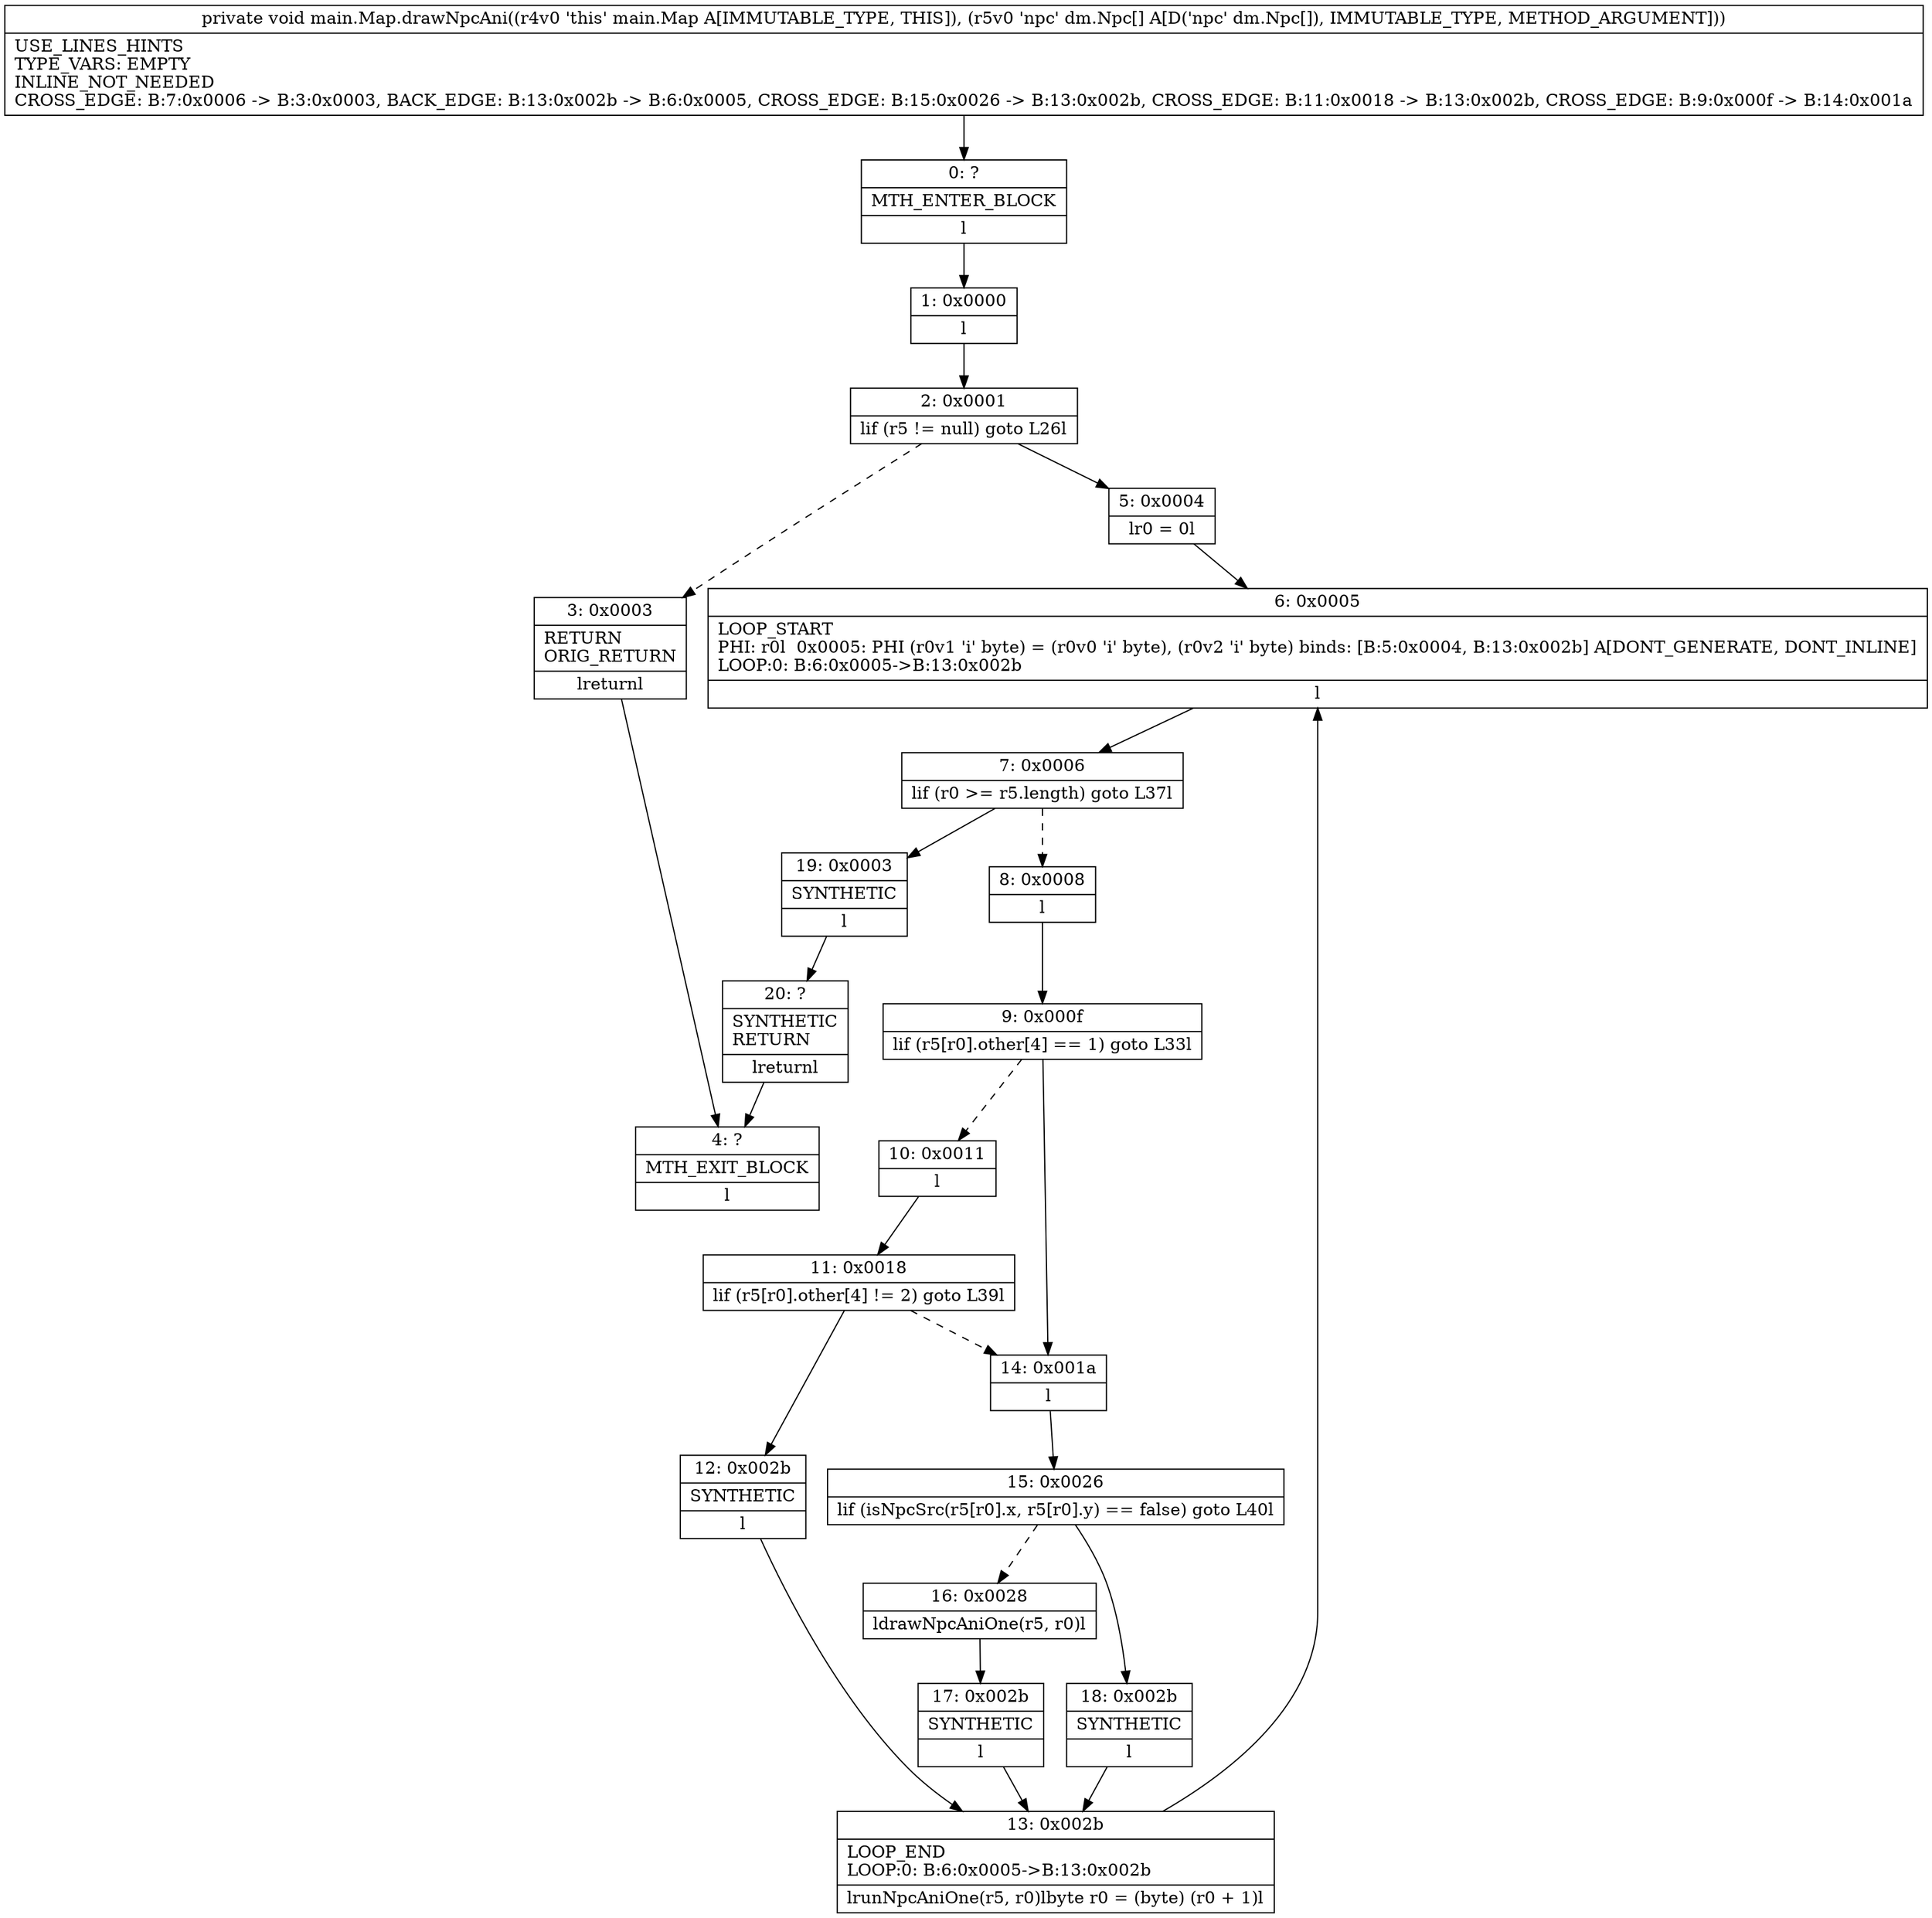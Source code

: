 digraph "CFG formain.Map.drawNpcAni([Ldm\/Npc;)V" {
Node_0 [shape=record,label="{0\:\ ?|MTH_ENTER_BLOCK\l|l}"];
Node_1 [shape=record,label="{1\:\ 0x0000|l}"];
Node_2 [shape=record,label="{2\:\ 0x0001|lif (r5 != null) goto L26l}"];
Node_3 [shape=record,label="{3\:\ 0x0003|RETURN\lORIG_RETURN\l|lreturnl}"];
Node_4 [shape=record,label="{4\:\ ?|MTH_EXIT_BLOCK\l|l}"];
Node_5 [shape=record,label="{5\:\ 0x0004|lr0 = 0l}"];
Node_6 [shape=record,label="{6\:\ 0x0005|LOOP_START\lPHI: r0l  0x0005: PHI (r0v1 'i' byte) = (r0v0 'i' byte), (r0v2 'i' byte) binds: [B:5:0x0004, B:13:0x002b] A[DONT_GENERATE, DONT_INLINE]\lLOOP:0: B:6:0x0005\-\>B:13:0x002b\l|l}"];
Node_7 [shape=record,label="{7\:\ 0x0006|lif (r0 \>= r5.length) goto L37l}"];
Node_8 [shape=record,label="{8\:\ 0x0008|l}"];
Node_9 [shape=record,label="{9\:\ 0x000f|lif (r5[r0].other[4] == 1) goto L33l}"];
Node_10 [shape=record,label="{10\:\ 0x0011|l}"];
Node_11 [shape=record,label="{11\:\ 0x0018|lif (r5[r0].other[4] != 2) goto L39l}"];
Node_12 [shape=record,label="{12\:\ 0x002b|SYNTHETIC\l|l}"];
Node_13 [shape=record,label="{13\:\ 0x002b|LOOP_END\lLOOP:0: B:6:0x0005\-\>B:13:0x002b\l|lrunNpcAniOne(r5, r0)lbyte r0 = (byte) (r0 + 1)l}"];
Node_14 [shape=record,label="{14\:\ 0x001a|l}"];
Node_15 [shape=record,label="{15\:\ 0x0026|lif (isNpcSrc(r5[r0].x, r5[r0].y) == false) goto L40l}"];
Node_16 [shape=record,label="{16\:\ 0x0028|ldrawNpcAniOne(r5, r0)l}"];
Node_17 [shape=record,label="{17\:\ 0x002b|SYNTHETIC\l|l}"];
Node_18 [shape=record,label="{18\:\ 0x002b|SYNTHETIC\l|l}"];
Node_19 [shape=record,label="{19\:\ 0x0003|SYNTHETIC\l|l}"];
Node_20 [shape=record,label="{20\:\ ?|SYNTHETIC\lRETURN\l|lreturnl}"];
MethodNode[shape=record,label="{private void main.Map.drawNpcAni((r4v0 'this' main.Map A[IMMUTABLE_TYPE, THIS]), (r5v0 'npc' dm.Npc[] A[D('npc' dm.Npc[]), IMMUTABLE_TYPE, METHOD_ARGUMENT]))  | USE_LINES_HINTS\lTYPE_VARS: EMPTY\lINLINE_NOT_NEEDED\lCROSS_EDGE: B:7:0x0006 \-\> B:3:0x0003, BACK_EDGE: B:13:0x002b \-\> B:6:0x0005, CROSS_EDGE: B:15:0x0026 \-\> B:13:0x002b, CROSS_EDGE: B:11:0x0018 \-\> B:13:0x002b, CROSS_EDGE: B:9:0x000f \-\> B:14:0x001a\l}"];
MethodNode -> Node_0;
Node_0 -> Node_1;
Node_1 -> Node_2;
Node_2 -> Node_3[style=dashed];
Node_2 -> Node_5;
Node_3 -> Node_4;
Node_5 -> Node_6;
Node_6 -> Node_7;
Node_7 -> Node_8[style=dashed];
Node_7 -> Node_19;
Node_8 -> Node_9;
Node_9 -> Node_10[style=dashed];
Node_9 -> Node_14;
Node_10 -> Node_11;
Node_11 -> Node_14[style=dashed];
Node_11 -> Node_12;
Node_12 -> Node_13;
Node_13 -> Node_6;
Node_14 -> Node_15;
Node_15 -> Node_16[style=dashed];
Node_15 -> Node_18;
Node_16 -> Node_17;
Node_17 -> Node_13;
Node_18 -> Node_13;
Node_19 -> Node_20;
Node_20 -> Node_4;
}

